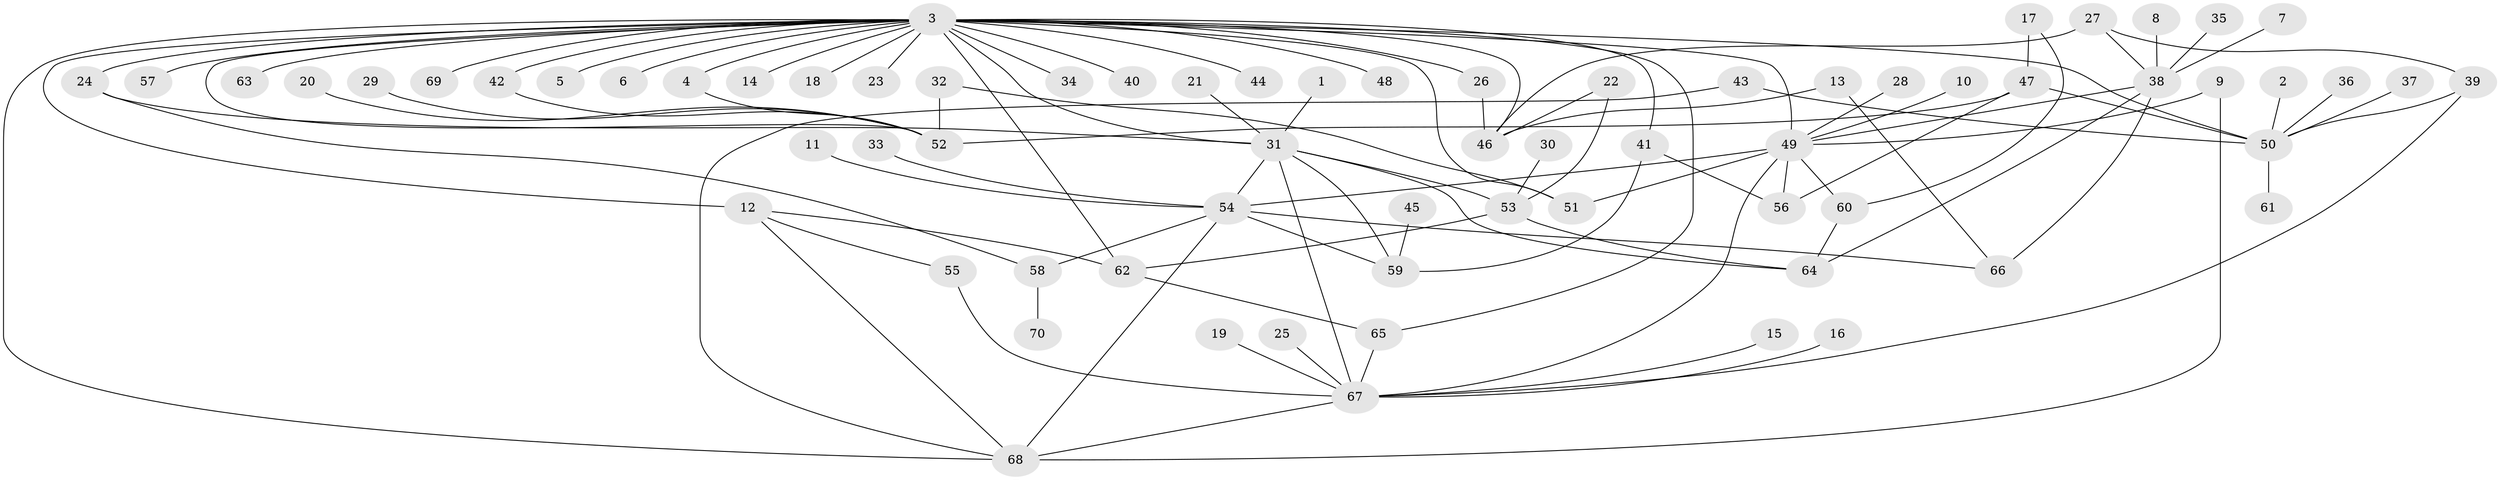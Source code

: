 // original degree distribution, {30: 0.007194244604316547, 8: 0.04316546762589928, 13: 0.007194244604316547, 11: 0.007194244604316547, 7: 0.014388489208633094, 2: 0.2302158273381295, 3: 0.14388489208633093, 6: 0.02877697841726619, 4: 0.02877697841726619, 1: 0.460431654676259, 5: 0.02877697841726619}
// Generated by graph-tools (version 1.1) at 2025/25/03/09/25 03:25:58]
// undirected, 70 vertices, 103 edges
graph export_dot {
graph [start="1"]
  node [color=gray90,style=filled];
  1;
  2;
  3;
  4;
  5;
  6;
  7;
  8;
  9;
  10;
  11;
  12;
  13;
  14;
  15;
  16;
  17;
  18;
  19;
  20;
  21;
  22;
  23;
  24;
  25;
  26;
  27;
  28;
  29;
  30;
  31;
  32;
  33;
  34;
  35;
  36;
  37;
  38;
  39;
  40;
  41;
  42;
  43;
  44;
  45;
  46;
  47;
  48;
  49;
  50;
  51;
  52;
  53;
  54;
  55;
  56;
  57;
  58;
  59;
  60;
  61;
  62;
  63;
  64;
  65;
  66;
  67;
  68;
  69;
  70;
  1 -- 31 [weight=1.0];
  2 -- 50 [weight=1.0];
  3 -- 4 [weight=1.0];
  3 -- 5 [weight=1.0];
  3 -- 6 [weight=1.0];
  3 -- 12 [weight=2.0];
  3 -- 14 [weight=1.0];
  3 -- 18 [weight=1.0];
  3 -- 23 [weight=1.0];
  3 -- 24 [weight=1.0];
  3 -- 26 [weight=1.0];
  3 -- 31 [weight=2.0];
  3 -- 34 [weight=1.0];
  3 -- 40 [weight=1.0];
  3 -- 41 [weight=2.0];
  3 -- 42 [weight=2.0];
  3 -- 44 [weight=1.0];
  3 -- 46 [weight=1.0];
  3 -- 48 [weight=1.0];
  3 -- 49 [weight=2.0];
  3 -- 50 [weight=1.0];
  3 -- 51 [weight=1.0];
  3 -- 52 [weight=1.0];
  3 -- 57 [weight=1.0];
  3 -- 62 [weight=1.0];
  3 -- 63 [weight=1.0];
  3 -- 65 [weight=1.0];
  3 -- 68 [weight=1.0];
  3 -- 69 [weight=1.0];
  4 -- 52 [weight=1.0];
  7 -- 38 [weight=1.0];
  8 -- 38 [weight=1.0];
  9 -- 49 [weight=1.0];
  9 -- 68 [weight=1.0];
  10 -- 49 [weight=1.0];
  11 -- 54 [weight=1.0];
  12 -- 55 [weight=1.0];
  12 -- 62 [weight=1.0];
  12 -- 68 [weight=1.0];
  13 -- 46 [weight=1.0];
  13 -- 66 [weight=1.0];
  15 -- 67 [weight=1.0];
  16 -- 67 [weight=1.0];
  17 -- 47 [weight=1.0];
  17 -- 60 [weight=1.0];
  19 -- 67 [weight=1.0];
  20 -- 52 [weight=1.0];
  21 -- 31 [weight=1.0];
  22 -- 46 [weight=1.0];
  22 -- 53 [weight=1.0];
  24 -- 31 [weight=1.0];
  24 -- 58 [weight=1.0];
  25 -- 67 [weight=1.0];
  26 -- 46 [weight=1.0];
  27 -- 38 [weight=1.0];
  27 -- 39 [weight=1.0];
  27 -- 46 [weight=1.0];
  28 -- 49 [weight=1.0];
  29 -- 52 [weight=1.0];
  30 -- 53 [weight=1.0];
  31 -- 53 [weight=1.0];
  31 -- 54 [weight=1.0];
  31 -- 59 [weight=1.0];
  31 -- 64 [weight=1.0];
  31 -- 67 [weight=1.0];
  32 -- 51 [weight=1.0];
  32 -- 52 [weight=1.0];
  33 -- 54 [weight=1.0];
  35 -- 38 [weight=1.0];
  36 -- 50 [weight=1.0];
  37 -- 50 [weight=1.0];
  38 -- 49 [weight=1.0];
  38 -- 64 [weight=1.0];
  38 -- 66 [weight=1.0];
  39 -- 50 [weight=1.0];
  39 -- 67 [weight=1.0];
  41 -- 56 [weight=1.0];
  41 -- 59 [weight=1.0];
  42 -- 52 [weight=1.0];
  43 -- 50 [weight=1.0];
  43 -- 68 [weight=1.0];
  45 -- 59 [weight=1.0];
  47 -- 50 [weight=1.0];
  47 -- 52 [weight=1.0];
  47 -- 56 [weight=1.0];
  49 -- 51 [weight=1.0];
  49 -- 54 [weight=1.0];
  49 -- 56 [weight=1.0];
  49 -- 60 [weight=1.0];
  49 -- 67 [weight=1.0];
  50 -- 61 [weight=1.0];
  53 -- 62 [weight=2.0];
  53 -- 64 [weight=1.0];
  54 -- 58 [weight=1.0];
  54 -- 59 [weight=1.0];
  54 -- 66 [weight=1.0];
  54 -- 68 [weight=1.0];
  55 -- 67 [weight=1.0];
  58 -- 70 [weight=1.0];
  60 -- 64 [weight=1.0];
  62 -- 65 [weight=1.0];
  65 -- 67 [weight=1.0];
  67 -- 68 [weight=1.0];
}
